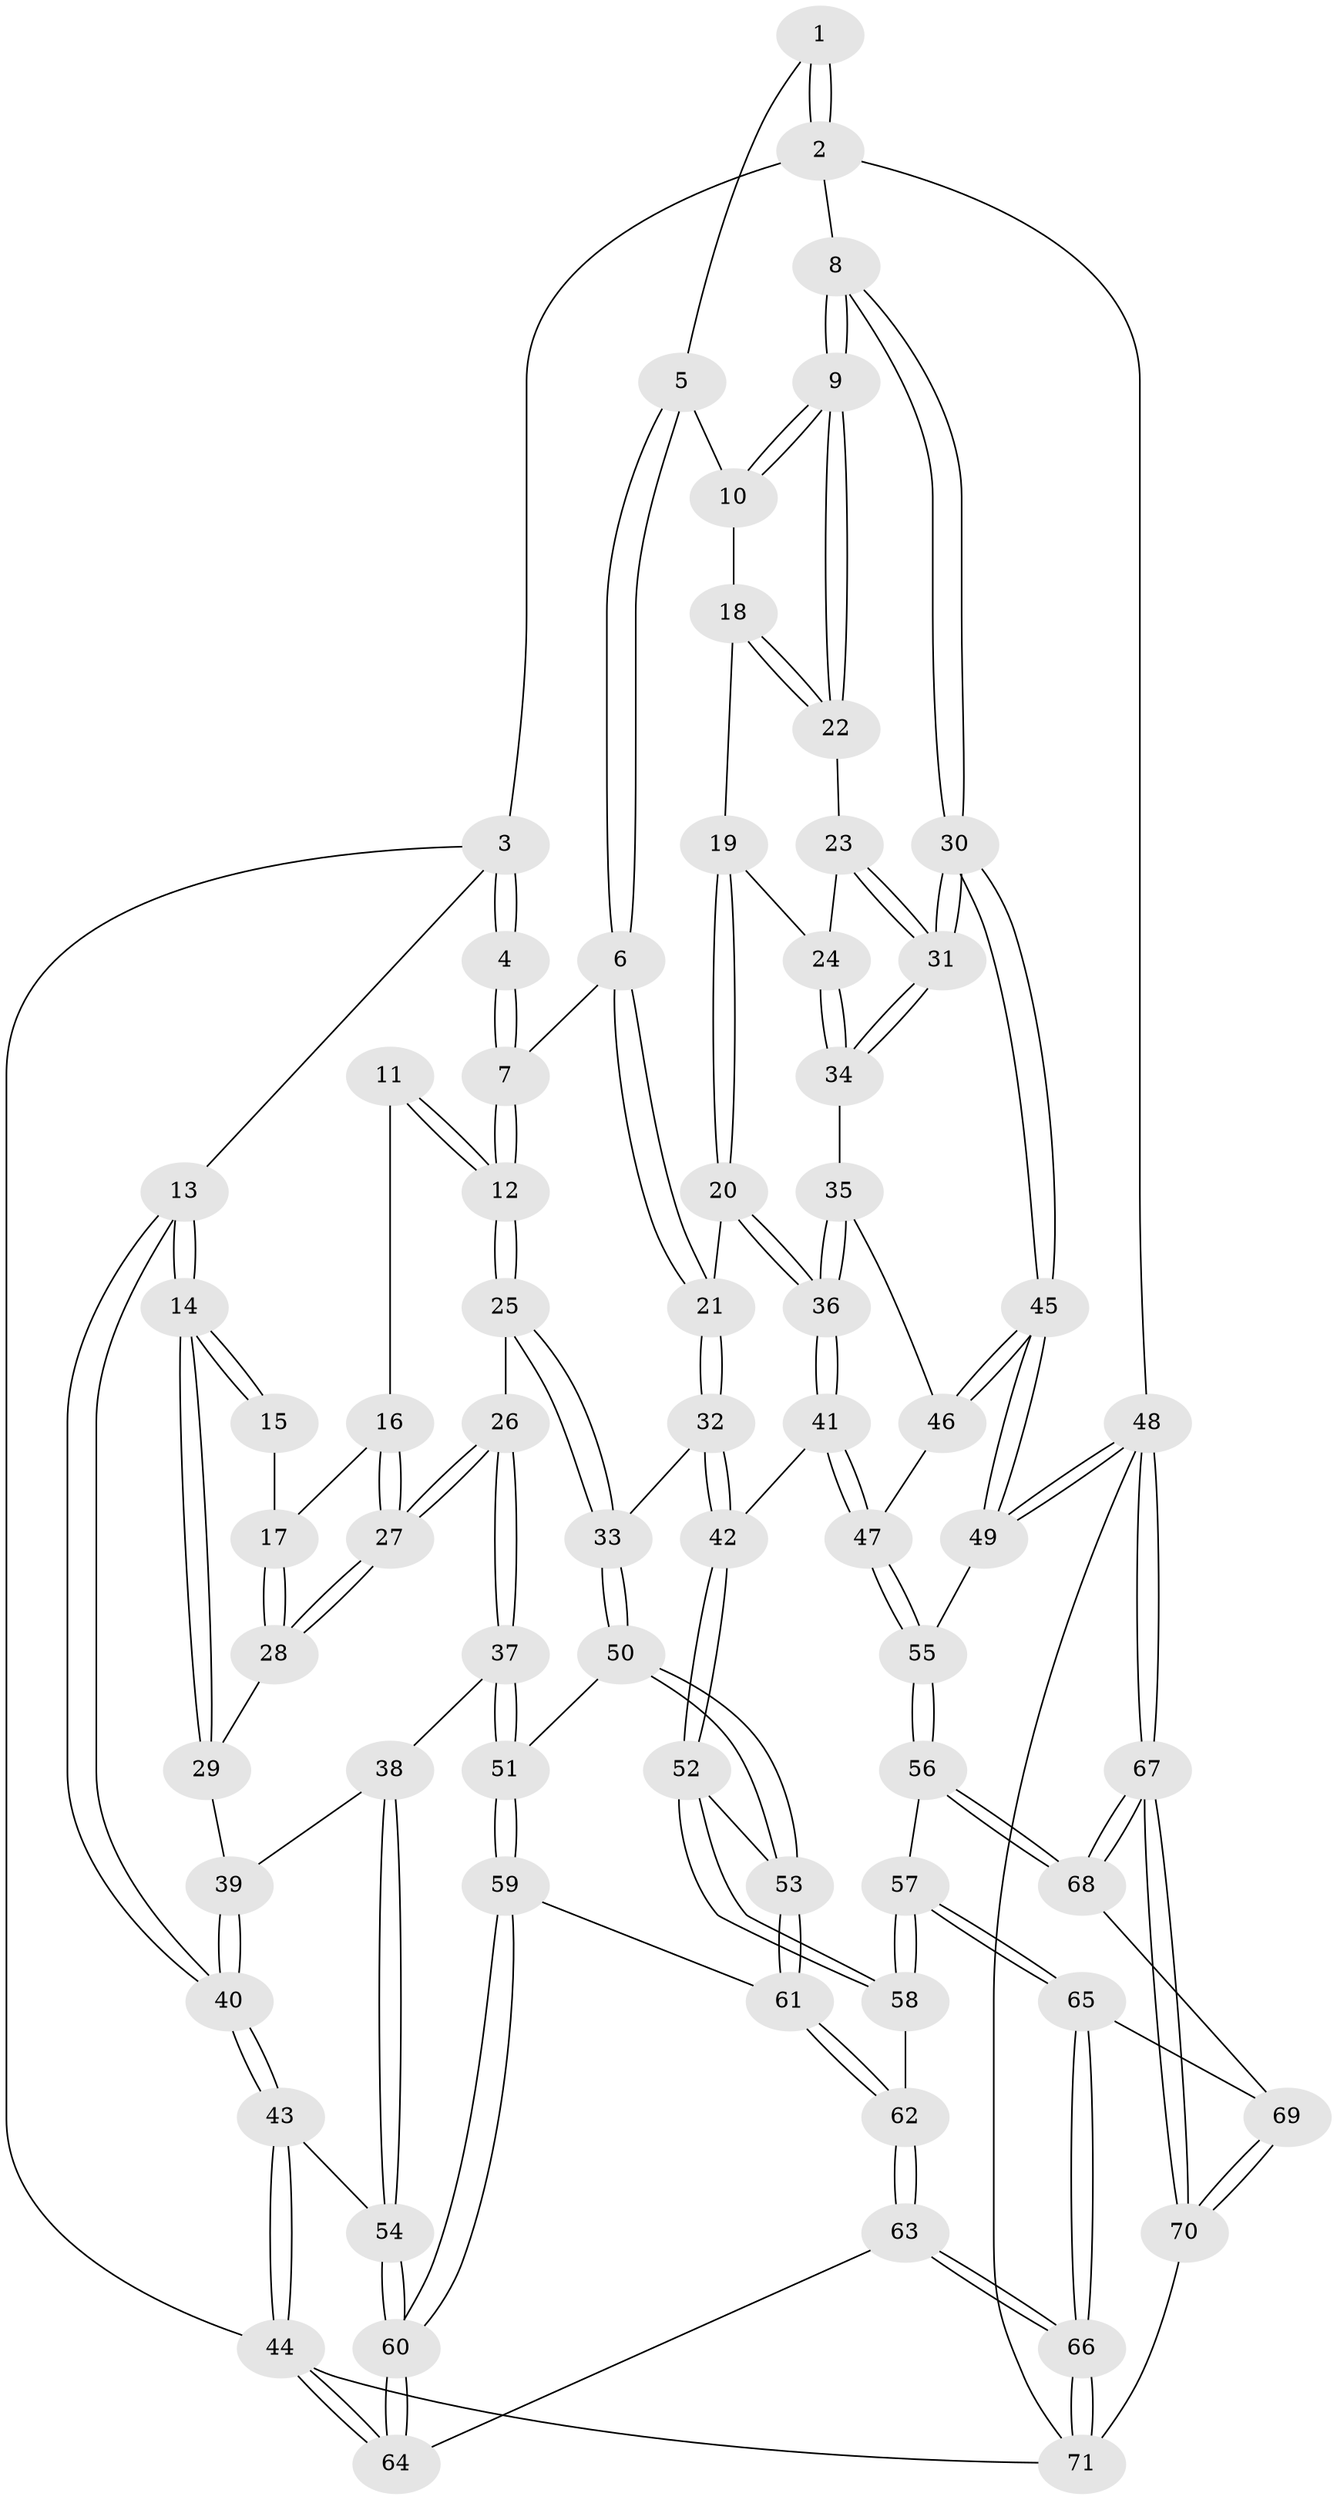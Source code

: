 // Generated by graph-tools (version 1.1) at 2025/03/03/09/25 03:03:21]
// undirected, 71 vertices, 174 edges
graph export_dot {
graph [start="1"]
  node [color=gray90,style=filled];
  1 [pos="+1+0"];
  2 [pos="+1+0"];
  3 [pos="+0+0"];
  4 [pos="+0.5938515891789542+0"];
  5 [pos="+0.8316933239060038+0.11556321002241834"];
  6 [pos="+0.6723518197439741+0.17752445656531032"];
  7 [pos="+0.550605960966358+0.0636574680991332"];
  8 [pos="+1+0"];
  9 [pos="+1+0.0689001272479975"];
  10 [pos="+0.8408541827154797+0.1840324785313156"];
  11 [pos="+0.3871577663968708+0.12438835317133275"];
  12 [pos="+0.5028595996111381+0.11563758510446932"];
  13 [pos="+0+0"];
  14 [pos="+0+0"];
  15 [pos="+0.18823378406849658+0.030627087953750805"];
  16 [pos="+0.29323502877259383+0.21064628673592567"];
  17 [pos="+0.2753357012310087+0.21100897664310111"];
  18 [pos="+0.8411286805796802+0.19331153118038005"];
  19 [pos="+0.8214451019413911+0.21212874760910597"];
  20 [pos="+0.7242581483211206+0.2678820552242167"];
  21 [pos="+0.6954161536610802+0.22091367810872192"];
  22 [pos="+0.9086234821959827+0.222368588764201"];
  23 [pos="+0.9069797211431346+0.23756856477944802"];
  24 [pos="+0.8705688272892173+0.28599362643551346"];
  25 [pos="+0.4626128780770534+0.3389609104799217"];
  26 [pos="+0.38239717347883245+0.3406352794338897"];
  27 [pos="+0.38037741096412264+0.3387220453228041"];
  28 [pos="+0.19681844025760406+0.26352690208944807"];
  29 [pos="+0.19544224406524038+0.2639667929311409"];
  30 [pos="+1+0.4107374260902995"];
  31 [pos="+0.9847333003328073+0.3447140690527544"];
  32 [pos="+0.47877899929665074+0.3574541894327184"];
  33 [pos="+0.47336102028303656+0.35316738305340084"];
  34 [pos="+0.853894778025208+0.33331091667939516"];
  35 [pos="+0.8275399232026768+0.34624582431430195"];
  36 [pos="+0.7341980953180439+0.37200134601304935"];
  37 [pos="+0.22932608442269597+0.4436537876847694"];
  38 [pos="+0.21753939614891601+0.43977651344418917"];
  39 [pos="+0.193105571052098+0.2711802190191976"];
  40 [pos="+0+0.3984756948740908"];
  41 [pos="+0.7171726085751988+0.4069351230687494"];
  42 [pos="+0.5252186037446195+0.3975560387030604"];
  43 [pos="+0+0.4999453713677479"];
  44 [pos="+0+0.9347577808073495"];
  45 [pos="+1+0.5208149734126917"];
  46 [pos="+0.905327652934734+0.4138040703852079"];
  47 [pos="+0.7407932040620727+0.46959670755506544"];
  48 [pos="+1+1"];
  49 [pos="+1+0.542111000516878"];
  50 [pos="+0.3741164877449114+0.5033336057628357"];
  51 [pos="+0.22954687935910828+0.44400184276825305"];
  52 [pos="+0.505527802306418+0.5540695114270117"];
  53 [pos="+0.38635875356437754+0.5444097034887195"];
  54 [pos="+0+0.5022967470639988"];
  55 [pos="+0.7822808853155748+0.5984130222093446"];
  56 [pos="+0.7239876124385145+0.690861959574604"];
  57 [pos="+0.6259243833167156+0.7056240642948511"];
  58 [pos="+0.518880772530124+0.5867073917492092"];
  59 [pos="+0.2575520970591737+0.5457192231611683"];
  60 [pos="+0.15631430287756648+0.6714630421987668"];
  61 [pos="+0.33432082382524936+0.6086898892024674"];
  62 [pos="+0.343376499121242+0.6672571242909191"];
  63 [pos="+0.30745615457791114+0.8466188907194863"];
  64 [pos="+0.24162153469681738+0.8184069279846763"];
  65 [pos="+0.5092535322819589+0.8113790508897997"];
  66 [pos="+0.35133777085393353+0.8955503199895555"];
  67 [pos="+1+1"];
  68 [pos="+0.8536227633439873+0.9156085925400181"];
  69 [pos="+0.6285932977719251+0.9214795002213392"];
  70 [pos="+0.6222028547879841+1"];
  71 [pos="+0.35738158797130104+1"];
  1 -- 2;
  1 -- 2;
  1 -- 5;
  2 -- 3;
  2 -- 8;
  2 -- 48;
  3 -- 4;
  3 -- 4;
  3 -- 13;
  3 -- 44;
  4 -- 7;
  4 -- 7;
  5 -- 6;
  5 -- 6;
  5 -- 10;
  6 -- 7;
  6 -- 21;
  6 -- 21;
  7 -- 12;
  7 -- 12;
  8 -- 9;
  8 -- 9;
  8 -- 30;
  8 -- 30;
  9 -- 10;
  9 -- 10;
  9 -- 22;
  9 -- 22;
  10 -- 18;
  11 -- 12;
  11 -- 12;
  11 -- 16;
  12 -- 25;
  12 -- 25;
  13 -- 14;
  13 -- 14;
  13 -- 40;
  13 -- 40;
  14 -- 15;
  14 -- 15;
  14 -- 29;
  14 -- 29;
  15 -- 17;
  16 -- 17;
  16 -- 27;
  16 -- 27;
  17 -- 28;
  17 -- 28;
  18 -- 19;
  18 -- 22;
  18 -- 22;
  19 -- 20;
  19 -- 20;
  19 -- 24;
  20 -- 21;
  20 -- 36;
  20 -- 36;
  21 -- 32;
  21 -- 32;
  22 -- 23;
  23 -- 24;
  23 -- 31;
  23 -- 31;
  24 -- 34;
  24 -- 34;
  25 -- 26;
  25 -- 33;
  25 -- 33;
  26 -- 27;
  26 -- 27;
  26 -- 37;
  26 -- 37;
  27 -- 28;
  27 -- 28;
  28 -- 29;
  29 -- 39;
  30 -- 31;
  30 -- 31;
  30 -- 45;
  30 -- 45;
  31 -- 34;
  31 -- 34;
  32 -- 33;
  32 -- 42;
  32 -- 42;
  33 -- 50;
  33 -- 50;
  34 -- 35;
  35 -- 36;
  35 -- 36;
  35 -- 46;
  36 -- 41;
  36 -- 41;
  37 -- 38;
  37 -- 51;
  37 -- 51;
  38 -- 39;
  38 -- 54;
  38 -- 54;
  39 -- 40;
  39 -- 40;
  40 -- 43;
  40 -- 43;
  41 -- 42;
  41 -- 47;
  41 -- 47;
  42 -- 52;
  42 -- 52;
  43 -- 44;
  43 -- 44;
  43 -- 54;
  44 -- 64;
  44 -- 64;
  44 -- 71;
  45 -- 46;
  45 -- 46;
  45 -- 49;
  45 -- 49;
  46 -- 47;
  47 -- 55;
  47 -- 55;
  48 -- 49;
  48 -- 49;
  48 -- 67;
  48 -- 67;
  48 -- 71;
  49 -- 55;
  50 -- 51;
  50 -- 53;
  50 -- 53;
  51 -- 59;
  51 -- 59;
  52 -- 53;
  52 -- 58;
  52 -- 58;
  53 -- 61;
  53 -- 61;
  54 -- 60;
  54 -- 60;
  55 -- 56;
  55 -- 56;
  56 -- 57;
  56 -- 68;
  56 -- 68;
  57 -- 58;
  57 -- 58;
  57 -- 65;
  57 -- 65;
  58 -- 62;
  59 -- 60;
  59 -- 60;
  59 -- 61;
  60 -- 64;
  60 -- 64;
  61 -- 62;
  61 -- 62;
  62 -- 63;
  62 -- 63;
  63 -- 64;
  63 -- 66;
  63 -- 66;
  65 -- 66;
  65 -- 66;
  65 -- 69;
  66 -- 71;
  66 -- 71;
  67 -- 68;
  67 -- 68;
  67 -- 70;
  67 -- 70;
  68 -- 69;
  69 -- 70;
  69 -- 70;
  70 -- 71;
}

